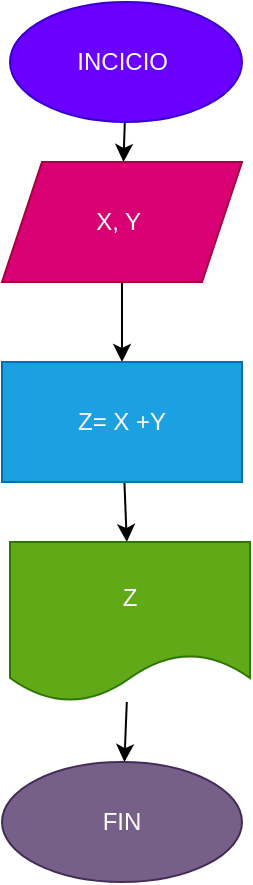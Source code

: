 <mxfile>
    <diagram id="3zr7UEZm96EE9l5DyzKh" name="Página-1">
        <mxGraphModel dx="733" dy="470" grid="1" gridSize="10" guides="1" tooltips="1" connect="1" arrows="1" fold="1" page="1" pageScale="1" pageWidth="827" pageHeight="1169" math="0" shadow="0">
            <root>
                <mxCell id="0"/>
                <mxCell id="1" parent="0"/>
                <mxCell id="4" value="" style="edgeStyle=none;html=1;" edge="1" parent="1" source="2" target="3">
                    <mxGeometry relative="1" as="geometry"/>
                </mxCell>
                <mxCell id="2" value="INCICIO&amp;nbsp;" style="ellipse;whiteSpace=wrap;html=1;fillColor=#6a00ff;fontColor=#ffffff;strokeColor=#3700CC;" vertex="1" parent="1">
                    <mxGeometry x="294" y="20" width="116" height="60" as="geometry"/>
                </mxCell>
                <mxCell id="6" value="" style="edgeStyle=none;html=1;" edge="1" parent="1" source="3" target="5">
                    <mxGeometry relative="1" as="geometry"/>
                </mxCell>
                <mxCell id="3" value="X, Y&amp;nbsp;" style="shape=parallelogram;perimeter=parallelogramPerimeter;whiteSpace=wrap;html=1;fixedSize=1;fillColor=#d80073;fontColor=#ffffff;strokeColor=#A50040;" vertex="1" parent="1">
                    <mxGeometry x="290" y="100" width="120" height="60" as="geometry"/>
                </mxCell>
                <mxCell id="8" value="" style="edgeStyle=none;html=1;" edge="1" parent="1" source="5" target="7">
                    <mxGeometry relative="1" as="geometry"/>
                </mxCell>
                <mxCell id="5" value="Z= X +Y" style="whiteSpace=wrap;html=1;fillColor=#1ba1e2;fontColor=#ffffff;strokeColor=#006EAF;" vertex="1" parent="1">
                    <mxGeometry x="290" y="200" width="120" height="60" as="geometry"/>
                </mxCell>
                <mxCell id="10" value="" style="edgeStyle=none;html=1;" edge="1" parent="1" source="7" target="9">
                    <mxGeometry relative="1" as="geometry"/>
                </mxCell>
                <mxCell id="7" value="Z" style="shape=document;whiteSpace=wrap;html=1;boundedLbl=1;fillColor=#60a917;fontColor=#ffffff;strokeColor=#2D7600;" vertex="1" parent="1">
                    <mxGeometry x="294" y="290" width="120" height="80" as="geometry"/>
                </mxCell>
                <mxCell id="9" value="FIN" style="ellipse;whiteSpace=wrap;html=1;fillColor=#76608a;fontColor=#ffffff;strokeColor=#432D57;" vertex="1" parent="1">
                    <mxGeometry x="290" y="400" width="120" height="60" as="geometry"/>
                </mxCell>
            </root>
        </mxGraphModel>
    </diagram>
</mxfile>